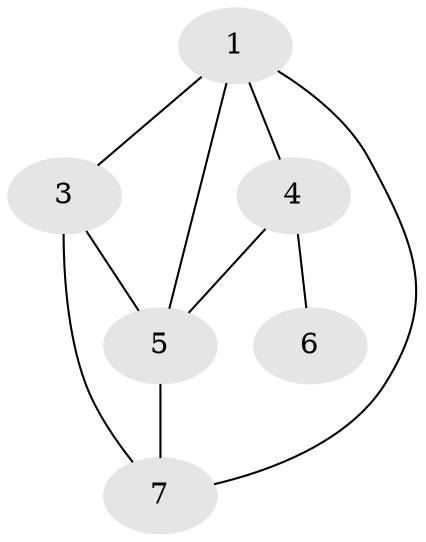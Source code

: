 // Generated by graph-tools (version 1.1) at 2025/46/02/15/25 05:46:28]
// undirected, 6 vertices, 9 edges
graph export_dot {
graph [start="1"]
  node [color=gray90,style=filled];
  1 [super="+2+8+10+11+12+15+18"];
  3 [super="+9"];
  4;
  5 [super="+9"];
  6 [super="+13+20"];
  7 [super="+16+19"];
  1 -- 3;
  1 -- 4;
  1 -- 5;
  1 -- 7;
  3 -- 5;
  3 -- 7;
  4 -- 5;
  4 -- 6;
  5 -- 7;
}
